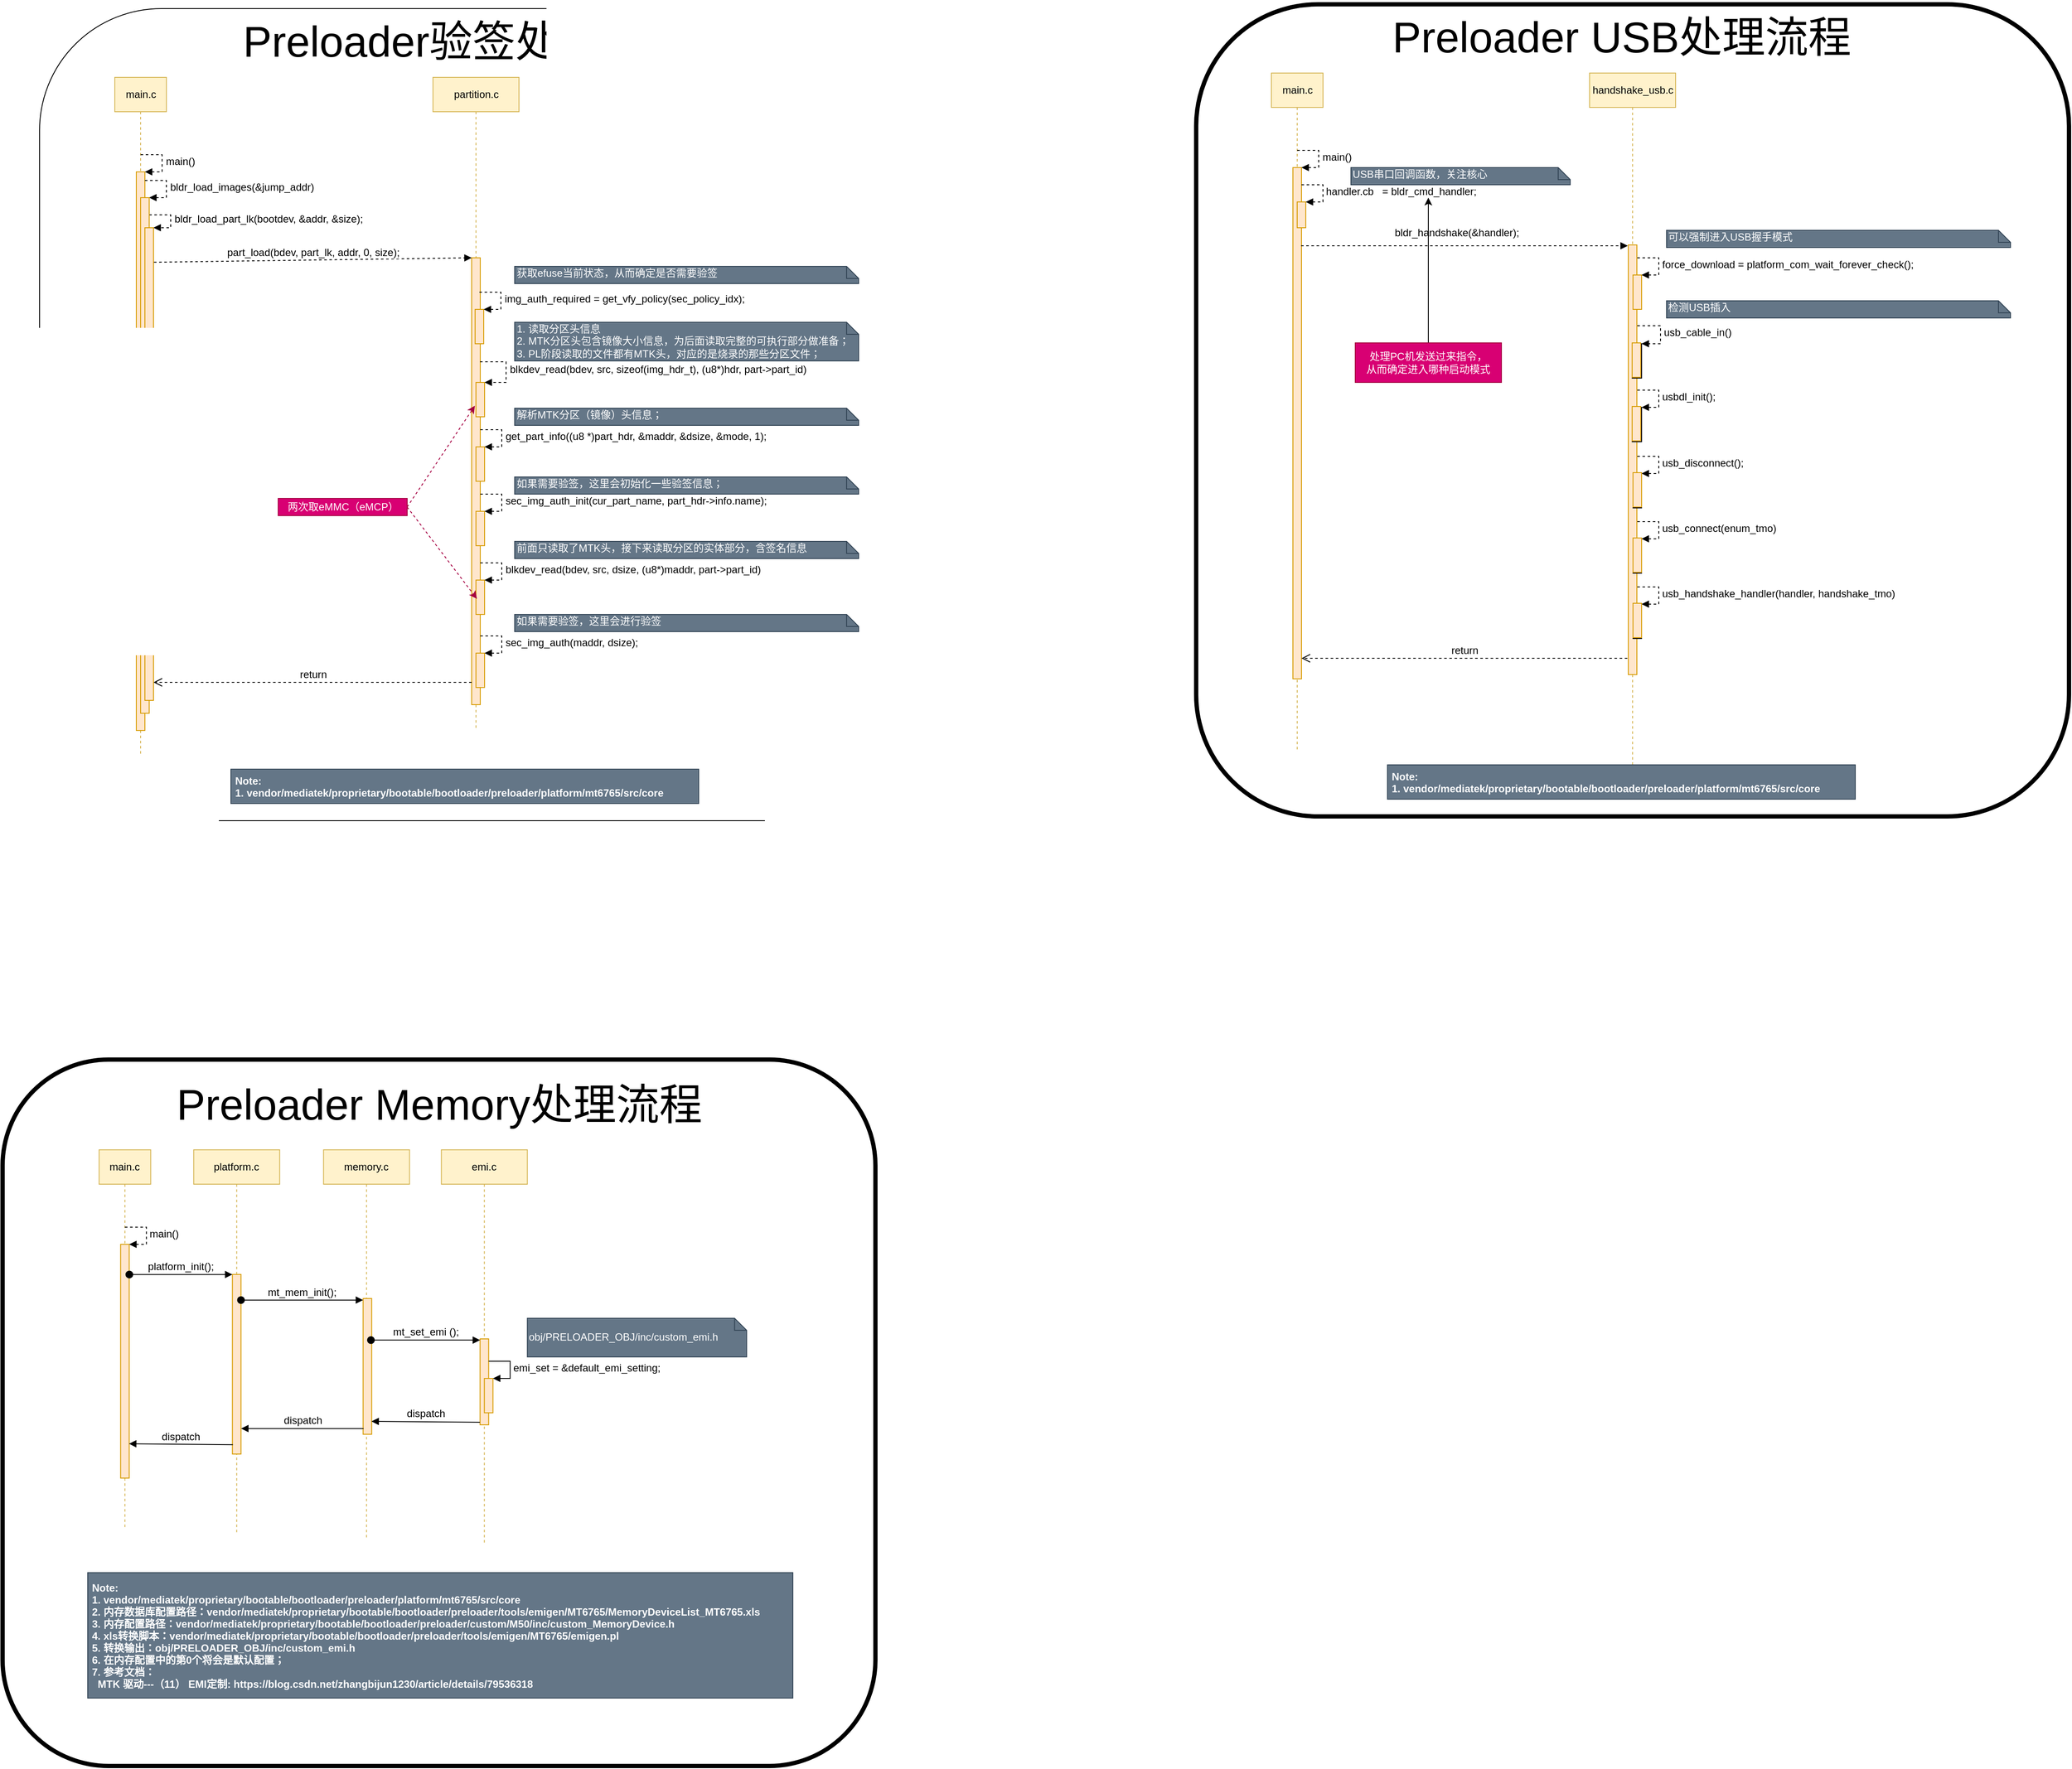 <mxfile version="13.6.2" type="device"><diagram id="N81c2RWjSHvDfsS5PWv7" name="Page-1"><mxGraphModel dx="4344" dy="3224" grid="1" gridSize="10" guides="1" tooltips="1" connect="1" arrows="1" fold="1" page="1" pageScale="1" pageWidth="827" pageHeight="1169" math="0" shadow="0"><root><mxCell id="0"/><mxCell id="1" parent="0"/><mxCell id="ItFZRusyNjDohnk-xMoX-1" value="" style="group" vertex="1" connectable="0" parent="1"><mxGeometry x="270" y="100" width="1015" height="950" as="geometry"/></mxCell><mxCell id="ItFZRusyNjDohnk-xMoX-2" value="" style="rounded=1;whiteSpace=wrap;html=1;fontSize=12;align=left;" vertex="1" parent="ItFZRusyNjDohnk-xMoX-1"><mxGeometry y="5" width="1015" height="945" as="geometry"/></mxCell><mxCell id="ItFZRusyNjDohnk-xMoX-3" value="main.c" style="shape=umlLifeline;perimeter=lifelinePerimeter;whiteSpace=wrap;html=1;container=1;collapsible=0;recursiveResize=0;outlineConnect=0;fontSize=12;fillColor=#fff2cc;strokeColor=#d6b656;" vertex="1" parent="ItFZRusyNjDohnk-xMoX-1"><mxGeometry x="87.5" y="85" width="60" height="790" as="geometry"/></mxCell><mxCell id="ItFZRusyNjDohnk-xMoX-4" value="" style="html=1;points=[];perimeter=orthogonalPerimeter;fontSize=12;fillColor=#ffe6cc;strokeColor=#d79b00;" vertex="1" parent="ItFZRusyNjDohnk-xMoX-3"><mxGeometry x="25" y="110" width="10" height="650" as="geometry"/></mxCell><mxCell id="ItFZRusyNjDohnk-xMoX-5" value="main()" style="edgeStyle=orthogonalEdgeStyle;html=1;align=left;spacingLeft=2;endArrow=block;rounded=0;entryX=1;entryY=0;dashed=1;fontSize=12;fontColor=#000000;" edge="1" parent="ItFZRusyNjDohnk-xMoX-3" target="ItFZRusyNjDohnk-xMoX-4"><mxGeometry relative="1" as="geometry"><mxPoint x="30" y="90" as="sourcePoint"/><Array as="points"><mxPoint x="55" y="90"/></Array></mxGeometry></mxCell><mxCell id="ItFZRusyNjDohnk-xMoX-6" value="bldr_load_part_lk(bootdev, &amp;amp;addr, &amp;amp;size);" style="edgeStyle=orthogonalEdgeStyle;html=1;align=left;spacingLeft=2;endArrow=block;rounded=0;entryX=1;entryY=0;dashed=1;fontSize=12;fontColor=#000000;" edge="1" parent="ItFZRusyNjDohnk-xMoX-3" target="ItFZRusyNjDohnk-xMoX-25"><mxGeometry relative="1" as="geometry"><mxPoint x="40" y="160" as="sourcePoint"/><Array as="points"><mxPoint x="65" y="160"/></Array></mxGeometry></mxCell><mxCell id="ItFZRusyNjDohnk-xMoX-7" value="bldr_load_images(&amp;amp;jump_addr)" style="edgeStyle=orthogonalEdgeStyle;html=1;align=left;spacingLeft=2;endArrow=block;rounded=0;entryX=1;entryY=0;dashed=1;fontSize=12;fontColor=#000000;" edge="1" parent="ItFZRusyNjDohnk-xMoX-1" target="ItFZRusyNjDohnk-xMoX-24"><mxGeometry relative="1" as="geometry"><mxPoint x="122.5" y="205" as="sourcePoint"/><Array as="points"><mxPoint x="147.5" y="205"/></Array></mxGeometry></mxCell><mxCell id="ItFZRusyNjDohnk-xMoX-8" value="partition.c" style="shape=umlLifeline;perimeter=lifelinePerimeter;whiteSpace=wrap;html=1;container=1;collapsible=0;recursiveResize=0;outlineConnect=0;fontSize=12;fillColor=#fff2cc;strokeColor=#d6b656;" vertex="1" parent="ItFZRusyNjDohnk-xMoX-1"><mxGeometry x="457.5" y="85" width="100" height="760" as="geometry"/></mxCell><mxCell id="ItFZRusyNjDohnk-xMoX-9" value="" style="html=1;points=[];perimeter=orthogonalPerimeter;fontSize=12;fillColor=#ffe6cc;strokeColor=#d79b00;" vertex="1" parent="ItFZRusyNjDohnk-xMoX-8"><mxGeometry x="45" y="210" width="10" height="520" as="geometry"/></mxCell><mxCell id="ItFZRusyNjDohnk-xMoX-10" value="" style="html=1;points=[];perimeter=orthogonalPerimeter;fontSize=12;fillColor=#ffe6cc;strokeColor=#d79b00;" vertex="1" parent="ItFZRusyNjDohnk-xMoX-8"><mxGeometry x="50" y="355" width="10" height="40" as="geometry"/></mxCell><mxCell id="ItFZRusyNjDohnk-xMoX-11" value="blkdev_read(bdev, src, sizeof(img_hdr_t), (u8*)hdr, part-&amp;gt;part_id)" style="edgeStyle=orthogonalEdgeStyle;html=1;align=left;spacingLeft=2;endArrow=block;rounded=0;entryX=1;entryY=0;dashed=1;fontSize=12;fontColor=#000000;exitX=0.971;exitY=0.036;exitDx=0;exitDy=0;exitPerimeter=0;" edge="1" parent="ItFZRusyNjDohnk-xMoX-8" target="ItFZRusyNjDohnk-xMoX-10"><mxGeometry relative="1" as="geometry"><mxPoint x="54.71" y="331.02" as="sourcePoint"/><Array as="points"><mxPoint x="85" y="331"/><mxPoint x="85" y="355"/></Array></mxGeometry></mxCell><mxCell id="ItFZRusyNjDohnk-xMoX-12" value="" style="html=1;points=[];perimeter=orthogonalPerimeter;fontSize=12;fillColor=#ffe6cc;strokeColor=#d79b00;" vertex="1" parent="ItFZRusyNjDohnk-xMoX-8"><mxGeometry x="50" y="430" width="10" height="40" as="geometry"/></mxCell><mxCell id="ItFZRusyNjDohnk-xMoX-13" value="get_part_info((u8 *)part_hdr, &amp;amp;maddr, &amp;amp;dsize, &amp;amp;mode, 1);" style="edgeStyle=orthogonalEdgeStyle;html=1;align=left;spacingLeft=2;endArrow=block;rounded=0;entryX=1;entryY=0;dashed=1;fontSize=12;fontColor=#000000;" edge="1" parent="ItFZRusyNjDohnk-xMoX-8" target="ItFZRusyNjDohnk-xMoX-12"><mxGeometry relative="1" as="geometry"><mxPoint x="55" y="410" as="sourcePoint"/><Array as="points"><mxPoint x="80" y="410"/></Array></mxGeometry></mxCell><mxCell id="ItFZRusyNjDohnk-xMoX-14" value="" style="html=1;points=[];perimeter=orthogonalPerimeter;fontSize=12;fillColor=#ffe6cc;strokeColor=#d79b00;" vertex="1" parent="ItFZRusyNjDohnk-xMoX-8"><mxGeometry x="50" y="505" width="10" height="40" as="geometry"/></mxCell><mxCell id="ItFZRusyNjDohnk-xMoX-15" value="sec_img_auth_init(cur_part_name, part_hdr-&amp;gt;info.name);" style="edgeStyle=orthogonalEdgeStyle;html=1;align=left;spacingLeft=2;endArrow=block;rounded=0;entryX=1;entryY=0;dashed=1;fontSize=12;fontColor=#000000;" edge="1" parent="ItFZRusyNjDohnk-xMoX-8" target="ItFZRusyNjDohnk-xMoX-14"><mxGeometry relative="1" as="geometry"><mxPoint x="55" y="485" as="sourcePoint"/><Array as="points"><mxPoint x="80" y="485"/></Array></mxGeometry></mxCell><mxCell id="ItFZRusyNjDohnk-xMoX-16" value="" style="html=1;points=[];perimeter=orthogonalPerimeter;fontSize=12;fillColor=#ffe6cc;strokeColor=#d79b00;" vertex="1" parent="ItFZRusyNjDohnk-xMoX-8"><mxGeometry x="50" y="585" width="10" height="40" as="geometry"/></mxCell><mxCell id="ItFZRusyNjDohnk-xMoX-17" value="blkdev_read(bdev, src, dsize, (u8*)maddr, part-&amp;gt;part_id)" style="edgeStyle=orthogonalEdgeStyle;html=1;align=left;spacingLeft=2;endArrow=block;rounded=0;entryX=1;entryY=0;dashed=1;fontSize=12;fontColor=#000000;" edge="1" parent="ItFZRusyNjDohnk-xMoX-8" target="ItFZRusyNjDohnk-xMoX-16"><mxGeometry relative="1" as="geometry"><mxPoint x="55" y="565" as="sourcePoint"/><Array as="points"><mxPoint x="80" y="565"/></Array></mxGeometry></mxCell><mxCell id="ItFZRusyNjDohnk-xMoX-18" value="" style="html=1;points=[];perimeter=orthogonalPerimeter;fontSize=12;fillColor=#ffe6cc;strokeColor=#d79b00;" vertex="1" parent="ItFZRusyNjDohnk-xMoX-8"><mxGeometry x="50" y="670" width="10" height="40" as="geometry"/></mxCell><mxCell id="ItFZRusyNjDohnk-xMoX-19" value="sec_img_auth(maddr, dsize);" style="edgeStyle=orthogonalEdgeStyle;html=1;align=left;spacingLeft=2;endArrow=block;rounded=0;entryX=1;entryY=0;dashed=1;fontSize=12;fontColor=#000000;" edge="1" parent="ItFZRusyNjDohnk-xMoX-8" target="ItFZRusyNjDohnk-xMoX-18"><mxGeometry relative="1" as="geometry"><mxPoint x="55" y="650" as="sourcePoint"/><Array as="points"><mxPoint x="80" y="650"/></Array></mxGeometry></mxCell><mxCell id="ItFZRusyNjDohnk-xMoX-20" value="" style="html=1;points=[];perimeter=orthogonalPerimeter;fontSize=12;align=left;fillColor=#ffe6cc;strokeColor=#d79b00;" vertex="1" parent="ItFZRusyNjDohnk-xMoX-8"><mxGeometry x="49" y="270" width="10" height="40" as="geometry"/></mxCell><mxCell id="ItFZRusyNjDohnk-xMoX-21" value="img_auth_required = get_vfy_policy(sec_policy_idx);" style="edgeStyle=orthogonalEdgeStyle;html=1;align=left;spacingLeft=2;endArrow=block;rounded=0;entryX=1;entryY=0;dashed=1;strokeColor=#000000;fontSize=12;fontColor=#000000;" edge="1" parent="ItFZRusyNjDohnk-xMoX-8" target="ItFZRusyNjDohnk-xMoX-20"><mxGeometry relative="1" as="geometry"><mxPoint x="54" y="250" as="sourcePoint"/><Array as="points"><mxPoint x="79" y="250"/></Array></mxGeometry></mxCell><mxCell id="ItFZRusyNjDohnk-xMoX-22" value="part_load(bdev, part_lk, addr, 0, size);" style="html=1;verticalAlign=bottom;endArrow=block;entryX=0;entryY=0;dashed=1;fontSize=12;fontColor=#000000;exitX=1.056;exitY=0.073;exitDx=0;exitDy=0;exitPerimeter=0;" edge="1" parent="ItFZRusyNjDohnk-xMoX-1" source="ItFZRusyNjDohnk-xMoX-25" target="ItFZRusyNjDohnk-xMoX-9"><mxGeometry relative="1" as="geometry"><mxPoint x="135.5" y="290" as="sourcePoint"/></mxGeometry></mxCell><mxCell id="ItFZRusyNjDohnk-xMoX-23" value="return" style="html=1;verticalAlign=bottom;endArrow=open;dashed=1;endSize=8;exitX=0;exitY=0.95;fontSize=12;fontColor=#000000;" edge="1" parent="ItFZRusyNjDohnk-xMoX-1" source="ItFZRusyNjDohnk-xMoX-9" target="ItFZRusyNjDohnk-xMoX-25"><mxGeometry relative="1" as="geometry"><mxPoint x="262.5" y="841" as="targetPoint"/></mxGeometry></mxCell><mxCell id="ItFZRusyNjDohnk-xMoX-24" value="" style="html=1;points=[];perimeter=orthogonalPerimeter;fontSize=12;fillColor=#ffe6cc;strokeColor=#d79b00;" vertex="1" parent="ItFZRusyNjDohnk-xMoX-1"><mxGeometry x="117.5" y="225" width="10" height="600" as="geometry"/></mxCell><mxCell id="ItFZRusyNjDohnk-xMoX-25" value="" style="html=1;points=[];perimeter=orthogonalPerimeter;fontSize=12;fillColor=#ffe6cc;strokeColor=#d79b00;" vertex="1" parent="ItFZRusyNjDohnk-xMoX-1"><mxGeometry x="122.5" y="260" width="10" height="550" as="geometry"/></mxCell><mxCell id="ItFZRusyNjDohnk-xMoX-26" value="Note:&#10;1. vendor/mediatek/proprietary/bootable/bootloader/preloader/platform/mt6765/src/core" style="text;align=left;fontStyle=1;verticalAlign=middle;spacingLeft=3;spacingRight=3;strokeColor=#314354;rotatable=0;points=[[0,0.5],[1,0.5]];portConstraint=eastwest;fontSize=12;fontColor=#ffffff;fillColor=#647687;" vertex="1" parent="ItFZRusyNjDohnk-xMoX-1"><mxGeometry x="222.5" y="890" width="544" height="40" as="geometry"/></mxCell><mxCell id="ItFZRusyNjDohnk-xMoX-27" value="1. 读取分区头信息&lt;br&gt;2. MTK分区头包含镜像大小信息，为后面读取完整的可执行部分做准备；&lt;br&gt;3. PL阶段读取的文件都有MTK头，对应的是烧录的那些分区文件；" style="shape=note;whiteSpace=wrap;html=1;size=14;verticalAlign=top;align=left;spacingTop=-6;fontSize=12;fontColor=#ffffff;fillColor=#647687;strokeColor=#314354;" vertex="1" parent="ItFZRusyNjDohnk-xMoX-1"><mxGeometry x="552.5" y="370" width="400" height="45" as="geometry"/></mxCell><mxCell id="ItFZRusyNjDohnk-xMoX-28" value="解析MTK分区（镜像）头信息；" style="shape=note;whiteSpace=wrap;html=1;size=14;verticalAlign=top;align=left;spacingTop=-6;fontSize=12;fontColor=#ffffff;fillColor=#647687;strokeColor=#314354;" vertex="1" parent="ItFZRusyNjDohnk-xMoX-1"><mxGeometry x="552.5" y="470" width="400" height="20" as="geometry"/></mxCell><mxCell id="ItFZRusyNjDohnk-xMoX-29" value="如果需要验签，这里会初始化一些验签信息；" style="shape=note;whiteSpace=wrap;html=1;size=14;verticalAlign=top;align=left;spacingTop=-6;fontSize=12;fontColor=#ffffff;fillColor=#647687;strokeColor=#314354;" vertex="1" parent="ItFZRusyNjDohnk-xMoX-1"><mxGeometry x="552.5" y="550" width="400" height="20" as="geometry"/></mxCell><mxCell id="ItFZRusyNjDohnk-xMoX-30" value="前面只读取了MTK头，接下来读取分区的实体部分，含签名信息" style="shape=note;whiteSpace=wrap;html=1;size=14;verticalAlign=top;align=left;spacingTop=-6;fontSize=12;fontColor=#ffffff;fillColor=#647687;strokeColor=#314354;" vertex="1" parent="ItFZRusyNjDohnk-xMoX-1"><mxGeometry x="552.5" y="625" width="400" height="20" as="geometry"/></mxCell><mxCell id="ItFZRusyNjDohnk-xMoX-31" value="如果需要验签，这里会进行验签" style="shape=note;whiteSpace=wrap;html=1;size=14;verticalAlign=top;align=left;spacingTop=-6;fontSize=12;fontColor=#ffffff;fillColor=#647687;strokeColor=#314354;" vertex="1" parent="ItFZRusyNjDohnk-xMoX-1"><mxGeometry x="552.5" y="710" width="400" height="20" as="geometry"/></mxCell><mxCell id="ItFZRusyNjDohnk-xMoX-32" value="&lt;span style=&quot;font-size: 50px&quot;&gt;Preloader验签处理流程&lt;/span&gt;" style="text;html=1;align=center;verticalAlign=middle;whiteSpace=wrap;rounded=0;fontSize=12;" vertex="1" parent="ItFZRusyNjDohnk-xMoX-1"><mxGeometry x="215.75" width="557.5" height="85" as="geometry"/></mxCell><mxCell id="ItFZRusyNjDohnk-xMoX-33" value="" style="endArrow=classic;html=1;dashed=1;strokeColor=#A50040;fontSize=12;fontColor=#000000;entryX=-0.124;entryY=0.678;entryDx=0;entryDy=0;entryPerimeter=0;exitX=1;exitY=0.5;exitDx=0;exitDy=0;fillColor=#d80073;" edge="1" parent="ItFZRusyNjDohnk-xMoX-1" source="ItFZRusyNjDohnk-xMoX-35" target="ItFZRusyNjDohnk-xMoX-10"><mxGeometry width="50" height="50" relative="1" as="geometry"><mxPoint x="397.5" y="500" as="sourcePoint"/><mxPoint x="-32.5" y="620" as="targetPoint"/></mxGeometry></mxCell><mxCell id="ItFZRusyNjDohnk-xMoX-34" value="" style="endArrow=classic;html=1;dashed=1;strokeColor=#A50040;fontSize=12;fontColor=#000000;entryX=0.112;entryY=0.546;entryDx=0;entryDy=0;entryPerimeter=0;exitX=1;exitY=0.5;exitDx=0;exitDy=0;fillColor=#d80073;" edge="1" parent="ItFZRusyNjDohnk-xMoX-1" source="ItFZRusyNjDohnk-xMoX-35" target="ItFZRusyNjDohnk-xMoX-16"><mxGeometry width="50" height="50" relative="1" as="geometry"><mxPoint x="397.5" y="500" as="sourcePoint"/><mxPoint x="447.5" y="335" as="targetPoint"/></mxGeometry></mxCell><mxCell id="ItFZRusyNjDohnk-xMoX-35" value="两次取eMMC（eMCP）" style="text;html=1;strokeColor=#A50040;fillColor=#d80073;align=center;verticalAlign=middle;whiteSpace=wrap;rounded=0;fontSize=12;fontColor=#ffffff;" vertex="1" parent="ItFZRusyNjDohnk-xMoX-1"><mxGeometry x="277.5" y="575" width="150" height="20" as="geometry"/></mxCell><mxCell id="ItFZRusyNjDohnk-xMoX-36" value="获取efuse当前状态，从而确定是否需要验签" style="shape=note;whiteSpace=wrap;html=1;size=14;verticalAlign=top;align=left;spacingTop=-6;fontSize=12;fontColor=#ffffff;fillColor=#647687;strokeColor=#314354;" vertex="1" parent="ItFZRusyNjDohnk-xMoX-1"><mxGeometry x="552.5" y="305" width="400" height="20" as="geometry"/></mxCell><mxCell id="ItFZRusyNjDohnk-xMoX-37" value="" style="group" vertex="1" connectable="0" parent="1"><mxGeometry x="1615" y="95" width="1015" height="950" as="geometry"/></mxCell><mxCell id="ItFZRusyNjDohnk-xMoX-38" value="" style="rounded=1;whiteSpace=wrap;html=1;fontSize=12;align=left;strokeWidth=5;" vertex="1" parent="ItFZRusyNjDohnk-xMoX-37"><mxGeometry y="5" width="1015" height="945" as="geometry"/></mxCell><mxCell id="ItFZRusyNjDohnk-xMoX-39" value="main.c" style="shape=umlLifeline;perimeter=lifelinePerimeter;whiteSpace=wrap;html=1;container=1;collapsible=0;recursiveResize=0;outlineConnect=0;fontSize=12;fillColor=#fff2cc;strokeColor=#d6b656;" vertex="1" parent="ItFZRusyNjDohnk-xMoX-37"><mxGeometry x="87.5" y="85" width="60" height="790" as="geometry"/></mxCell><mxCell id="ItFZRusyNjDohnk-xMoX-40" value="" style="html=1;points=[];perimeter=orthogonalPerimeter;fontSize=12;fillColor=#ffe6cc;strokeColor=#d79b00;" vertex="1" parent="ItFZRusyNjDohnk-xMoX-39"><mxGeometry x="25" y="110" width="10" height="595" as="geometry"/></mxCell><mxCell id="ItFZRusyNjDohnk-xMoX-41" value="main()" style="edgeStyle=orthogonalEdgeStyle;html=1;align=left;spacingLeft=2;endArrow=block;rounded=0;entryX=1;entryY=0;dashed=1;fontSize=12;fontColor=#000000;" edge="1" parent="ItFZRusyNjDohnk-xMoX-39" target="ItFZRusyNjDohnk-xMoX-40"><mxGeometry relative="1" as="geometry"><mxPoint x="30" y="90" as="sourcePoint"/><Array as="points"><mxPoint x="55" y="90"/></Array></mxGeometry></mxCell><mxCell id="ItFZRusyNjDohnk-xMoX-42" value="" style="html=1;points=[];perimeter=orthogonalPerimeter;fontSize=12;align=left;fillColor=#ffe6cc;strokeColor=#d79b00;" vertex="1" parent="ItFZRusyNjDohnk-xMoX-39"><mxGeometry x="29.97" y="150" width="10" height="30" as="geometry"/></mxCell><mxCell id="ItFZRusyNjDohnk-xMoX-43" value="handler.cb&amp;nbsp; &amp;nbsp;= bldr_cmd_handler;" style="edgeStyle=orthogonalEdgeStyle;html=1;align=left;spacingLeft=2;endArrow=block;rounded=0;entryX=1;entryY=0;dashed=1;strokeColor=#000000;fontSize=12;fontColor=#000000;" edge="1" parent="ItFZRusyNjDohnk-xMoX-39" target="ItFZRusyNjDohnk-xMoX-42"><mxGeometry relative="1" as="geometry"><mxPoint x="34.97" y="130" as="sourcePoint"/><Array as="points"><mxPoint x="59.97" y="130"/></Array></mxGeometry></mxCell><mxCell id="ItFZRusyNjDohnk-xMoX-44" value="bldr_handshake(&amp;amp;handler);" style="edgeStyle=orthogonalEdgeStyle;html=1;align=left;spacingLeft=2;endArrow=block;rounded=0;entryX=-0.056;entryY=0.002;dashed=1;fontSize=12;fontColor=#000000;entryDx=0;entryDy=0;entryPerimeter=0;" edge="1" parent="ItFZRusyNjDohnk-xMoX-37" target="ItFZRusyNjDohnk-xMoX-46"><mxGeometry x="-0.448" y="15" relative="1" as="geometry"><mxPoint x="122" y="286" as="sourcePoint"/><Array as="points"><mxPoint x="122" y="286"/></Array><mxPoint as="offset"/></mxGeometry></mxCell><mxCell id="ItFZRusyNjDohnk-xMoX-45" value="handshake_usb.c" style="shape=umlLifeline;perimeter=lifelinePerimeter;whiteSpace=wrap;html=1;container=1;collapsible=0;recursiveResize=0;outlineConnect=0;fontSize=12;fillColor=#fff2cc;strokeColor=#d6b656;" vertex="1" parent="ItFZRusyNjDohnk-xMoX-37"><mxGeometry x="457.5" y="85" width="100" height="810" as="geometry"/></mxCell><mxCell id="ItFZRusyNjDohnk-xMoX-46" value="" style="html=1;points=[];perimeter=orthogonalPerimeter;fontSize=12;fillColor=#ffe6cc;strokeColor=#d79b00;" vertex="1" parent="ItFZRusyNjDohnk-xMoX-45"><mxGeometry x="45" y="200" width="10" height="500" as="geometry"/></mxCell><mxCell id="ItFZRusyNjDohnk-xMoX-47" value="" style="html=1;points=[];perimeter=orthogonalPerimeter;fontSize=12;fontColor=#000000;align=left;" vertex="1" parent="ItFZRusyNjDohnk-xMoX-45"><mxGeometry x="50.5" y="315" width="10" height="40" as="geometry"/></mxCell><mxCell id="ItFZRusyNjDohnk-xMoX-48" value="usb_cable_in()" style="edgeStyle=orthogonalEdgeStyle;html=1;align=left;spacingLeft=2;endArrow=block;rounded=0;entryX=1;entryY=0;dashed=1;strokeColor=#000000;fontSize=12;fontColor=#000000;" edge="1" parent="ItFZRusyNjDohnk-xMoX-45" target="ItFZRusyNjDohnk-xMoX-47"><mxGeometry relative="1" as="geometry"><mxPoint x="55.5" y="294" as="sourcePoint"/><Array as="points"><mxPoint x="82.5" y="294"/></Array></mxGeometry></mxCell><mxCell id="ItFZRusyNjDohnk-xMoX-49" value="" style="html=1;points=[];perimeter=orthogonalPerimeter;fontSize=12;fontColor=#000000;align=left;" vertex="1" parent="ItFZRusyNjDohnk-xMoX-45"><mxGeometry x="50.5" y="389" width="10" height="40" as="geometry"/></mxCell><mxCell id="ItFZRusyNjDohnk-xMoX-50" value="usbdl_init();" style="edgeStyle=orthogonalEdgeStyle;html=1;align=left;spacingLeft=2;endArrow=block;rounded=0;entryX=1;entryY=0;dashed=1;strokeColor=#000000;fontSize=12;fontColor=#000000;" edge="1" parent="ItFZRusyNjDohnk-xMoX-45" target="ItFZRusyNjDohnk-xMoX-49"><mxGeometry relative="1" as="geometry"><mxPoint x="55.5" y="369" as="sourcePoint"/><Array as="points"><mxPoint x="80.5" y="369"/></Array></mxGeometry></mxCell><mxCell id="ItFZRusyNjDohnk-xMoX-51" value="" style="html=1;points=[];perimeter=orthogonalPerimeter;fontSize=12;fontColor=#000000;align=left;" vertex="1" parent="ItFZRusyNjDohnk-xMoX-45"><mxGeometry x="50.5" y="466" width="10" height="40" as="geometry"/></mxCell><mxCell id="ItFZRusyNjDohnk-xMoX-52" value="usb_disconnect();" style="edgeStyle=orthogonalEdgeStyle;html=1;align=left;spacingLeft=2;endArrow=block;rounded=0;entryX=1;entryY=0;dashed=1;strokeColor=#000000;fontSize=12;fontColor=#000000;" edge="1" parent="ItFZRusyNjDohnk-xMoX-45" target="ItFZRusyNjDohnk-xMoX-51"><mxGeometry relative="1" as="geometry"><mxPoint x="55.5" y="446" as="sourcePoint"/><Array as="points"><mxPoint x="80.5" y="446"/></Array></mxGeometry></mxCell><mxCell id="ItFZRusyNjDohnk-xMoX-53" value="" style="html=1;points=[];perimeter=orthogonalPerimeter;fontSize=12;fontColor=#000000;align=left;" vertex="1" parent="ItFZRusyNjDohnk-xMoX-45"><mxGeometry x="50.5" y="542" width="10" height="40" as="geometry"/></mxCell><mxCell id="ItFZRusyNjDohnk-xMoX-54" value="usb_connect(enum_tmo)" style="edgeStyle=orthogonalEdgeStyle;html=1;align=left;spacingLeft=2;endArrow=block;rounded=0;entryX=1;entryY=0;dashed=1;strokeColor=#000000;fontSize=12;fontColor=#000000;" edge="1" parent="ItFZRusyNjDohnk-xMoX-45" target="ItFZRusyNjDohnk-xMoX-53"><mxGeometry relative="1" as="geometry"><mxPoint x="55.5" y="522" as="sourcePoint"/><Array as="points"><mxPoint x="80.5" y="522"/></Array></mxGeometry></mxCell><mxCell id="ItFZRusyNjDohnk-xMoX-55" value="" style="html=1;points=[];perimeter=orthogonalPerimeter;fontSize=12;fontColor=#000000;align=left;" vertex="1" parent="ItFZRusyNjDohnk-xMoX-45"><mxGeometry x="50.5" y="618" width="10" height="40" as="geometry"/></mxCell><mxCell id="ItFZRusyNjDohnk-xMoX-56" value="usb_handshake_handler(handler, handshake_tmo)" style="edgeStyle=orthogonalEdgeStyle;html=1;align=left;spacingLeft=2;endArrow=block;rounded=0;entryX=1;entryY=0;dashed=1;strokeColor=#000000;fontSize=12;fontColor=#000000;" edge="1" parent="ItFZRusyNjDohnk-xMoX-45" target="ItFZRusyNjDohnk-xMoX-55"><mxGeometry relative="1" as="geometry"><mxPoint x="55.5" y="598" as="sourcePoint"/><Array as="points"><mxPoint x="80.5" y="598"/></Array></mxGeometry></mxCell><mxCell id="ItFZRusyNjDohnk-xMoX-57" value="" style="html=1;points=[];perimeter=orthogonalPerimeter;fontSize=12;fontColor=#000000;align=left;" vertex="1" parent="ItFZRusyNjDohnk-xMoX-45"><mxGeometry x="49.5" y="315" width="10" height="40" as="geometry"/></mxCell><mxCell id="ItFZRusyNjDohnk-xMoX-58" value="" style="html=1;points=[];perimeter=orthogonalPerimeter;fontSize=12;fontColor=#000000;align=left;" vertex="1" parent="ItFZRusyNjDohnk-xMoX-45"><mxGeometry x="49.5" y="389" width="10" height="40" as="geometry"/></mxCell><mxCell id="ItFZRusyNjDohnk-xMoX-59" value="" style="html=1;points=[];perimeter=orthogonalPerimeter;strokeWidth=1;fontSize=12;align=left;fillColor=#ffe6cc;strokeColor=#d79b00;" vertex="1" parent="ItFZRusyNjDohnk-xMoX-45"><mxGeometry x="50.5" y="235" width="10" height="40" as="geometry"/></mxCell><mxCell id="ItFZRusyNjDohnk-xMoX-60" value="force_download = platform_com_wait_forever_check();" style="edgeStyle=orthogonalEdgeStyle;html=1;align=left;spacingLeft=2;endArrow=block;rounded=0;entryX=1;entryY=0;dashed=1;strokeColor=#000000;fontSize=12;fontColor=#000000;" edge="1" parent="ItFZRusyNjDohnk-xMoX-45" target="ItFZRusyNjDohnk-xMoX-59"><mxGeometry relative="1" as="geometry"><mxPoint x="55.5" y="215" as="sourcePoint"/><Array as="points"><mxPoint x="80.5" y="215"/></Array></mxGeometry></mxCell><mxCell id="ItFZRusyNjDohnk-xMoX-61" value="Note:&#10;1. vendor/mediatek/proprietary/bootable/bootloader/preloader/platform/mt6765/src/core" style="text;align=left;fontStyle=1;verticalAlign=middle;spacingLeft=3;spacingRight=3;strokeColor=#314354;rotatable=0;points=[[0,0.5],[1,0.5]];portConstraint=eastwest;fontSize=12;fontColor=#ffffff;fillColor=#647687;" vertex="1" parent="ItFZRusyNjDohnk-xMoX-37"><mxGeometry x="222.5" y="890" width="544" height="40" as="geometry"/></mxCell><mxCell id="ItFZRusyNjDohnk-xMoX-62" value="&lt;span style=&quot;font-size: 50px&quot;&gt;Preloader USB处理流程&lt;/span&gt;" style="text;html=1;align=center;verticalAlign=middle;whiteSpace=wrap;rounded=0;fontSize=12;" vertex="1" parent="ItFZRusyNjDohnk-xMoX-37"><mxGeometry x="215.75" width="557.5" height="85" as="geometry"/></mxCell><mxCell id="ItFZRusyNjDohnk-xMoX-63" value="可以强制进入USB握手模式" style="shape=note;whiteSpace=wrap;html=1;size=14;verticalAlign=top;align=left;spacingTop=-6;fontSize=12;fontColor=#ffffff;fillColor=#647687;strokeColor=#314354;" vertex="1" parent="ItFZRusyNjDohnk-xMoX-37"><mxGeometry x="547" y="268" width="400" height="20" as="geometry"/></mxCell><mxCell id="ItFZRusyNjDohnk-xMoX-64" value="return" style="html=1;verticalAlign=bottom;endArrow=open;dashed=1;endSize=8;fontSize=12;fontColor=#000000;exitX=-0.11;exitY=0.962;exitDx=0;exitDy=0;exitPerimeter=0;" edge="1" parent="ItFZRusyNjDohnk-xMoX-37" source="ItFZRusyNjDohnk-xMoX-46" target="ItFZRusyNjDohnk-xMoX-40"><mxGeometry relative="1" as="geometry"><mxPoint x="132" y="711.0" as="targetPoint"/><mxPoint x="503" y="709" as="sourcePoint"/></mxGeometry></mxCell><mxCell id="ItFZRusyNjDohnk-xMoX-65" value="" style="html=1;points=[];perimeter=orthogonalPerimeter;fontSize=12;align=left;fillColor=#ffe6cc;strokeColor=#d79b00;" vertex="1" parent="ItFZRusyNjDohnk-xMoX-37"><mxGeometry x="507" y="399" width="10" height="40" as="geometry"/></mxCell><mxCell id="ItFZRusyNjDohnk-xMoX-66" value="" style="html=1;points=[];perimeter=orthogonalPerimeter;fontSize=12;align=left;fillColor=#ffe6cc;strokeColor=#d79b00;" vertex="1" parent="ItFZRusyNjDohnk-xMoX-37"><mxGeometry x="507" y="473" width="10" height="40" as="geometry"/></mxCell><mxCell id="ItFZRusyNjDohnk-xMoX-67" value="" style="html=1;points=[];perimeter=orthogonalPerimeter;fontSize=12;align=left;fillColor=#ffe6cc;strokeColor=#d79b00;" vertex="1" parent="ItFZRusyNjDohnk-xMoX-37"><mxGeometry x="508" y="550" width="10" height="40" as="geometry"/></mxCell><mxCell id="ItFZRusyNjDohnk-xMoX-68" value="" style="html=1;points=[];perimeter=orthogonalPerimeter;fontSize=12;align=left;fillColor=#ffe6cc;strokeColor=#d79b00;" vertex="1" parent="ItFZRusyNjDohnk-xMoX-37"><mxGeometry x="508" y="626" width="10" height="40" as="geometry"/></mxCell><mxCell id="ItFZRusyNjDohnk-xMoX-69" value="" style="html=1;points=[];perimeter=orthogonalPerimeter;fontSize=12;align=left;fillColor=#ffe6cc;strokeColor=#d79b00;" vertex="1" parent="ItFZRusyNjDohnk-xMoX-37"><mxGeometry x="508" y="702" width="10" height="40" as="geometry"/></mxCell><mxCell id="ItFZRusyNjDohnk-xMoX-70" value="检测USB插入" style="shape=note;whiteSpace=wrap;html=1;size=14;verticalAlign=top;align=left;spacingTop=-6;fontSize=12;fontColor=#ffffff;fillColor=#647687;strokeColor=#314354;" vertex="1" parent="ItFZRusyNjDohnk-xMoX-37"><mxGeometry x="547" y="350" width="400" height="20" as="geometry"/></mxCell><mxCell id="ItFZRusyNjDohnk-xMoX-71" value="USB串口回调函数，关注核心" style="shape=note;whiteSpace=wrap;html=1;size=14;verticalAlign=top;align=left;spacingTop=-6;fontSize=12;fontColor=#ffffff;fillColor=#647687;strokeColor=#314354;" vertex="1" parent="ItFZRusyNjDohnk-xMoX-37"><mxGeometry x="180" y="195" width="255" height="20" as="geometry"/></mxCell><mxCell id="ItFZRusyNjDohnk-xMoX-72" value="" style="endArrow=classic;html=1;strokeColor=#000000;fontSize=12;fontColor=#000000;exitX=0.5;exitY=0;exitDx=0;exitDy=0;" edge="1" parent="ItFZRusyNjDohnk-xMoX-37" source="ItFZRusyNjDohnk-xMoX-73"><mxGeometry width="50" height="50" relative="1" as="geometry"><mxPoint x="-115" y="410" as="sourcePoint"/><mxPoint x="270" y="230" as="targetPoint"/></mxGeometry></mxCell><UserObject label="处理PC机发送过来指令，&lt;br&gt;从而确定进入哪种启动模式" link="https://github.com/ZengjfOS/RaspberryPi/blob/master/docs/0124_pyusb_MTK_PL_Mode.md" id="ItFZRusyNjDohnk-xMoX-73"><mxCell style="text;html=1;strokeColor=#A50040;fillColor=#d80073;align=center;verticalAlign=middle;whiteSpace=wrap;rounded=0;fontSize=12;fontColor=#ffffff;" vertex="1" parent="ItFZRusyNjDohnk-xMoX-37"><mxGeometry x="185" y="399" width="170" height="46" as="geometry"/></mxCell></UserObject><mxCell id="ItFZRusyNjDohnk-xMoX-74" value="" style="group" vertex="1" connectable="0" parent="1"><mxGeometry x="227" y="1328" width="1015" height="822" as="geometry"/></mxCell><mxCell id="ItFZRusyNjDohnk-xMoX-75" value="" style="rounded=1;whiteSpace=wrap;html=1;fontSize=12;align=left;strokeWidth=5;" vertex="1" parent="ItFZRusyNjDohnk-xMoX-74"><mxGeometry width="1015" height="822" as="geometry"/></mxCell><mxCell id="ItFZRusyNjDohnk-xMoX-76" value="main.c" style="shape=umlLifeline;perimeter=lifelinePerimeter;whiteSpace=wrap;html=1;container=1;collapsible=0;recursiveResize=0;outlineConnect=0;fontSize=12;fillColor=#fff2cc;strokeColor=#d6b656;" vertex="1" parent="ItFZRusyNjDohnk-xMoX-74"><mxGeometry x="112.25" y="105" width="60" height="441" as="geometry"/></mxCell><mxCell id="ItFZRusyNjDohnk-xMoX-77" value="" style="html=1;points=[];perimeter=orthogonalPerimeter;fontSize=12;fillColor=#ffe6cc;strokeColor=#d79b00;" vertex="1" parent="ItFZRusyNjDohnk-xMoX-76"><mxGeometry x="25" y="110" width="10" height="272" as="geometry"/></mxCell><mxCell id="ItFZRusyNjDohnk-xMoX-78" value="main()" style="edgeStyle=orthogonalEdgeStyle;html=1;align=left;spacingLeft=2;endArrow=block;rounded=0;entryX=1;entryY=0;dashed=1;fontSize=12;fontColor=#000000;" edge="1" parent="ItFZRusyNjDohnk-xMoX-76" target="ItFZRusyNjDohnk-xMoX-77"><mxGeometry relative="1" as="geometry"><mxPoint x="30" y="90" as="sourcePoint"/><Array as="points"><mxPoint x="55" y="90"/></Array></mxGeometry></mxCell><mxCell id="ItFZRusyNjDohnk-xMoX-79" value="platform.c" style="shape=umlLifeline;perimeter=lifelinePerimeter;whiteSpace=wrap;html=1;container=1;collapsible=0;recursiveResize=0;outlineConnect=0;fontSize=12;fillColor=#fff2cc;strokeColor=#d6b656;" vertex="1" parent="ItFZRusyNjDohnk-xMoX-74"><mxGeometry x="222.25" y="105" width="100" height="445" as="geometry"/></mxCell><mxCell id="ItFZRusyNjDohnk-xMoX-80" value="" style="html=1;points=[];perimeter=orthogonalPerimeter;strokeWidth=1;fontSize=12;align=left;fillColor=#ffe6cc;strokeColor=#d79b00;" vertex="1" parent="ItFZRusyNjDohnk-xMoX-79"><mxGeometry x="45" y="145" width="10" height="209" as="geometry"/></mxCell><mxCell id="ItFZRusyNjDohnk-xMoX-81" value="Note:&#10;1. vendor/mediatek/proprietary/bootable/bootloader/preloader/platform/mt6765/src/core&#10;2. 内存数据库配置路径：vendor/mediatek/proprietary/bootable/bootloader/preloader/tools/emigen/MT6765/MemoryDeviceList_MT6765.xls&#10;3. 内存配置路径：vendor/mediatek/proprietary/bootable/bootloader/preloader/custom/M50/inc/custom_MemoryDevice.h&#10;4. xls转换脚本：vendor/mediatek/proprietary/bootable/bootloader/preloader/tools/emigen/MT6765/emigen.pl&#10;5. 转换输出：obj/PRELOADER_OBJ/inc/custom_emi.h&#10;6. 在内存配置中的第0个将会是默认配置；&#10;7. 参考文档：&#10;  MTK 驱动---（11） EMI定制: https://blog.csdn.net/zhangbijun1230/article/details/79536318" style="text;align=left;fontStyle=1;verticalAlign=middle;spacingLeft=3;spacingRight=3;strokeColor=#314354;rotatable=0;points=[[0,0.5],[1,0.5]];portConstraint=eastwest;fontSize=12;fontColor=#ffffff;fillColor=#647687;" vertex="1" parent="ItFZRusyNjDohnk-xMoX-74"><mxGeometry x="99" y="597" width="820" height="146" as="geometry"/></mxCell><mxCell id="ItFZRusyNjDohnk-xMoX-82" value="&lt;span style=&quot;font-size: 50px&quot;&gt;Preloader Memory处理流程&lt;/span&gt;" style="text;html=1;align=center;verticalAlign=middle;whiteSpace=wrap;rounded=0;fontSize=12;" vertex="1" parent="ItFZRusyNjDohnk-xMoX-74"><mxGeometry x="180.5" y="9" width="654" height="85" as="geometry"/></mxCell><mxCell id="ItFZRusyNjDohnk-xMoX-83" value="&lt;br&gt;obj/PRELOADER_OBJ/inc/custom_emi.h" style="shape=note;whiteSpace=wrap;html=1;size=14;verticalAlign=top;align=left;spacingTop=-6;fontSize=12;fontColor=#ffffff;fillColor=#647687;strokeColor=#314354;" vertex="1" parent="ItFZRusyNjDohnk-xMoX-74"><mxGeometry x="610.25" y="301" width="255" height="45" as="geometry"/></mxCell><mxCell id="ItFZRusyNjDohnk-xMoX-84" value="platform_init();" style="html=1;verticalAlign=bottom;startArrow=oval;endArrow=block;startSize=8;strokeColor=#000000;fontSize=12;fontColor=#000000;startFill=1;exitX=1.015;exitY=0.129;exitDx=0;exitDy=0;exitPerimeter=0;" edge="1" parent="ItFZRusyNjDohnk-xMoX-74" source="ItFZRusyNjDohnk-xMoX-77" target="ItFZRusyNjDohnk-xMoX-80"><mxGeometry relative="1" as="geometry"><mxPoint x="-110.75" y="250" as="sourcePoint"/></mxGeometry></mxCell><mxCell id="ItFZRusyNjDohnk-xMoX-85" value="memory.c" style="shape=umlLifeline;perimeter=lifelinePerimeter;whiteSpace=wrap;html=1;container=1;collapsible=0;recursiveResize=0;outlineConnect=0;fontSize=12;fillColor=#fff2cc;strokeColor=#d6b656;" vertex="1" parent="ItFZRusyNjDohnk-xMoX-74"><mxGeometry x="373.25" y="105" width="100" height="451" as="geometry"/></mxCell><mxCell id="ItFZRusyNjDohnk-xMoX-86" value="" style="html=1;points=[];perimeter=orthogonalPerimeter;strokeWidth=1;fontSize=12;align=left;fillColor=#ffe6cc;strokeColor=#d79b00;" vertex="1" parent="ItFZRusyNjDohnk-xMoX-85"><mxGeometry x="46" y="173" width="10" height="158" as="geometry"/></mxCell><mxCell id="ItFZRusyNjDohnk-xMoX-87" value="mt_mem_init();" style="html=1;verticalAlign=bottom;startArrow=oval;endArrow=block;startSize=8;strokeColor=#000000;fontSize=12;fontColor=#000000;exitX=1;exitY=0.315;exitDx=0;exitDy=0;exitPerimeter=0;startFill=1;" edge="1" parent="ItFZRusyNjDohnk-xMoX-74"><mxGeometry relative="1" as="geometry"><mxPoint x="277.25" y="279.835" as="sourcePoint"/><mxPoint x="419.25" y="279.835" as="targetPoint"/></mxGeometry></mxCell><mxCell id="ItFZRusyNjDohnk-xMoX-88" value="emi.c" style="shape=umlLifeline;perimeter=lifelinePerimeter;whiteSpace=wrap;html=1;container=1;collapsible=0;recursiveResize=0;outlineConnect=0;fontSize=12;fillColor=#fff2cc;strokeColor=#d6b656;" vertex="1" parent="ItFZRusyNjDohnk-xMoX-74"><mxGeometry x="510.25" y="105" width="100" height="457" as="geometry"/></mxCell><mxCell id="ItFZRusyNjDohnk-xMoX-89" value="" style="html=1;points=[];perimeter=orthogonalPerimeter;strokeWidth=1;fontSize=12;align=left;fillColor=#ffe6cc;strokeColor=#d79b00;" vertex="1" parent="ItFZRusyNjDohnk-xMoX-88"><mxGeometry x="45" y="220" width="10" height="100" as="geometry"/></mxCell><mxCell id="ItFZRusyNjDohnk-xMoX-90" value="" style="html=1;points=[];perimeter=orthogonalPerimeter;strokeWidth=1;fontSize=12;align=left;fillColor=#ffe6cc;strokeColor=#d79b00;" vertex="1" parent="ItFZRusyNjDohnk-xMoX-88"><mxGeometry x="50" y="266" width="10" height="40" as="geometry"/></mxCell><mxCell id="ItFZRusyNjDohnk-xMoX-91" value="emi_set = &amp;amp;default_emi_setting;" style="edgeStyle=orthogonalEdgeStyle;html=1;align=left;spacingLeft=2;endArrow=block;rounded=0;entryX=1;entryY=0;strokeColor=#000000;fontSize=12;fontColor=#000000;" edge="1" parent="ItFZRusyNjDohnk-xMoX-88" target="ItFZRusyNjDohnk-xMoX-90"><mxGeometry relative="1" as="geometry"><mxPoint x="55" y="246" as="sourcePoint"/><Array as="points"><mxPoint x="80" y="246"/></Array></mxGeometry></mxCell><mxCell id="ItFZRusyNjDohnk-xMoX-92" value="mt_set_emi ();" style="html=1;verticalAlign=bottom;startArrow=oval;endArrow=block;startSize=8;strokeColor=#000000;fontSize=12;fontColor=#000000;exitX=0.91;exitY=0.585;exitDx=0;exitDy=0;exitPerimeter=0;" edge="1" parent="ItFZRusyNjDohnk-xMoX-74"><mxGeometry relative="1" as="geometry"><mxPoint x="428.35" y="326.43" as="sourcePoint"/><mxPoint x="555.25" y="326.43" as="targetPoint"/></mxGeometry></mxCell><mxCell id="ItFZRusyNjDohnk-xMoX-93" value="dispatch" style="html=1;verticalAlign=bottom;endArrow=block;strokeColor=#000000;fontSize=12;fontColor=#000000;entryX=0.975;entryY=0.905;entryDx=0;entryDy=0;entryPerimeter=0;" edge="1" parent="ItFZRusyNjDohnk-xMoX-74" target="ItFZRusyNjDohnk-xMoX-86"><mxGeometry width="80" relative="1" as="geometry"><mxPoint x="555" y="422" as="sourcePoint"/><mxPoint x="-532" y="647" as="targetPoint"/></mxGeometry></mxCell><mxCell id="ItFZRusyNjDohnk-xMoX-94" value="dispatch" style="html=1;verticalAlign=bottom;endArrow=block;strokeColor=#000000;fontSize=12;fontColor=#000000;entryX=1.015;entryY=0.858;entryDx=0;entryDy=0;entryPerimeter=0;exitX=0.055;exitY=0.958;exitDx=0;exitDy=0;exitPerimeter=0;" edge="1" parent="ItFZRusyNjDohnk-xMoX-74" source="ItFZRusyNjDohnk-xMoX-86" target="ItFZRusyNjDohnk-xMoX-80"><mxGeometry width="80" relative="1" as="geometry"><mxPoint x="414" y="429.01" as="sourcePoint"/><mxPoint x="288" y="428.0" as="targetPoint"/></mxGeometry></mxCell><mxCell id="ItFZRusyNjDohnk-xMoX-95" value="dispatch" style="html=1;verticalAlign=bottom;endArrow=block;strokeColor=#000000;fontSize=12;fontColor=#000000;entryX=0.975;entryY=0.853;entryDx=0;entryDy=0;entryPerimeter=0;exitX=0.055;exitY=0.948;exitDx=0;exitDy=0;exitPerimeter=0;" edge="1" parent="ItFZRusyNjDohnk-xMoX-74" source="ItFZRusyNjDohnk-xMoX-80" target="ItFZRusyNjDohnk-xMoX-77"><mxGeometry width="80" relative="1" as="geometry"><mxPoint x="267" y="449" as="sourcePoint"/><mxPoint x="148" y="448" as="targetPoint"/></mxGeometry></mxCell></root></mxGraphModel></diagram></mxfile>